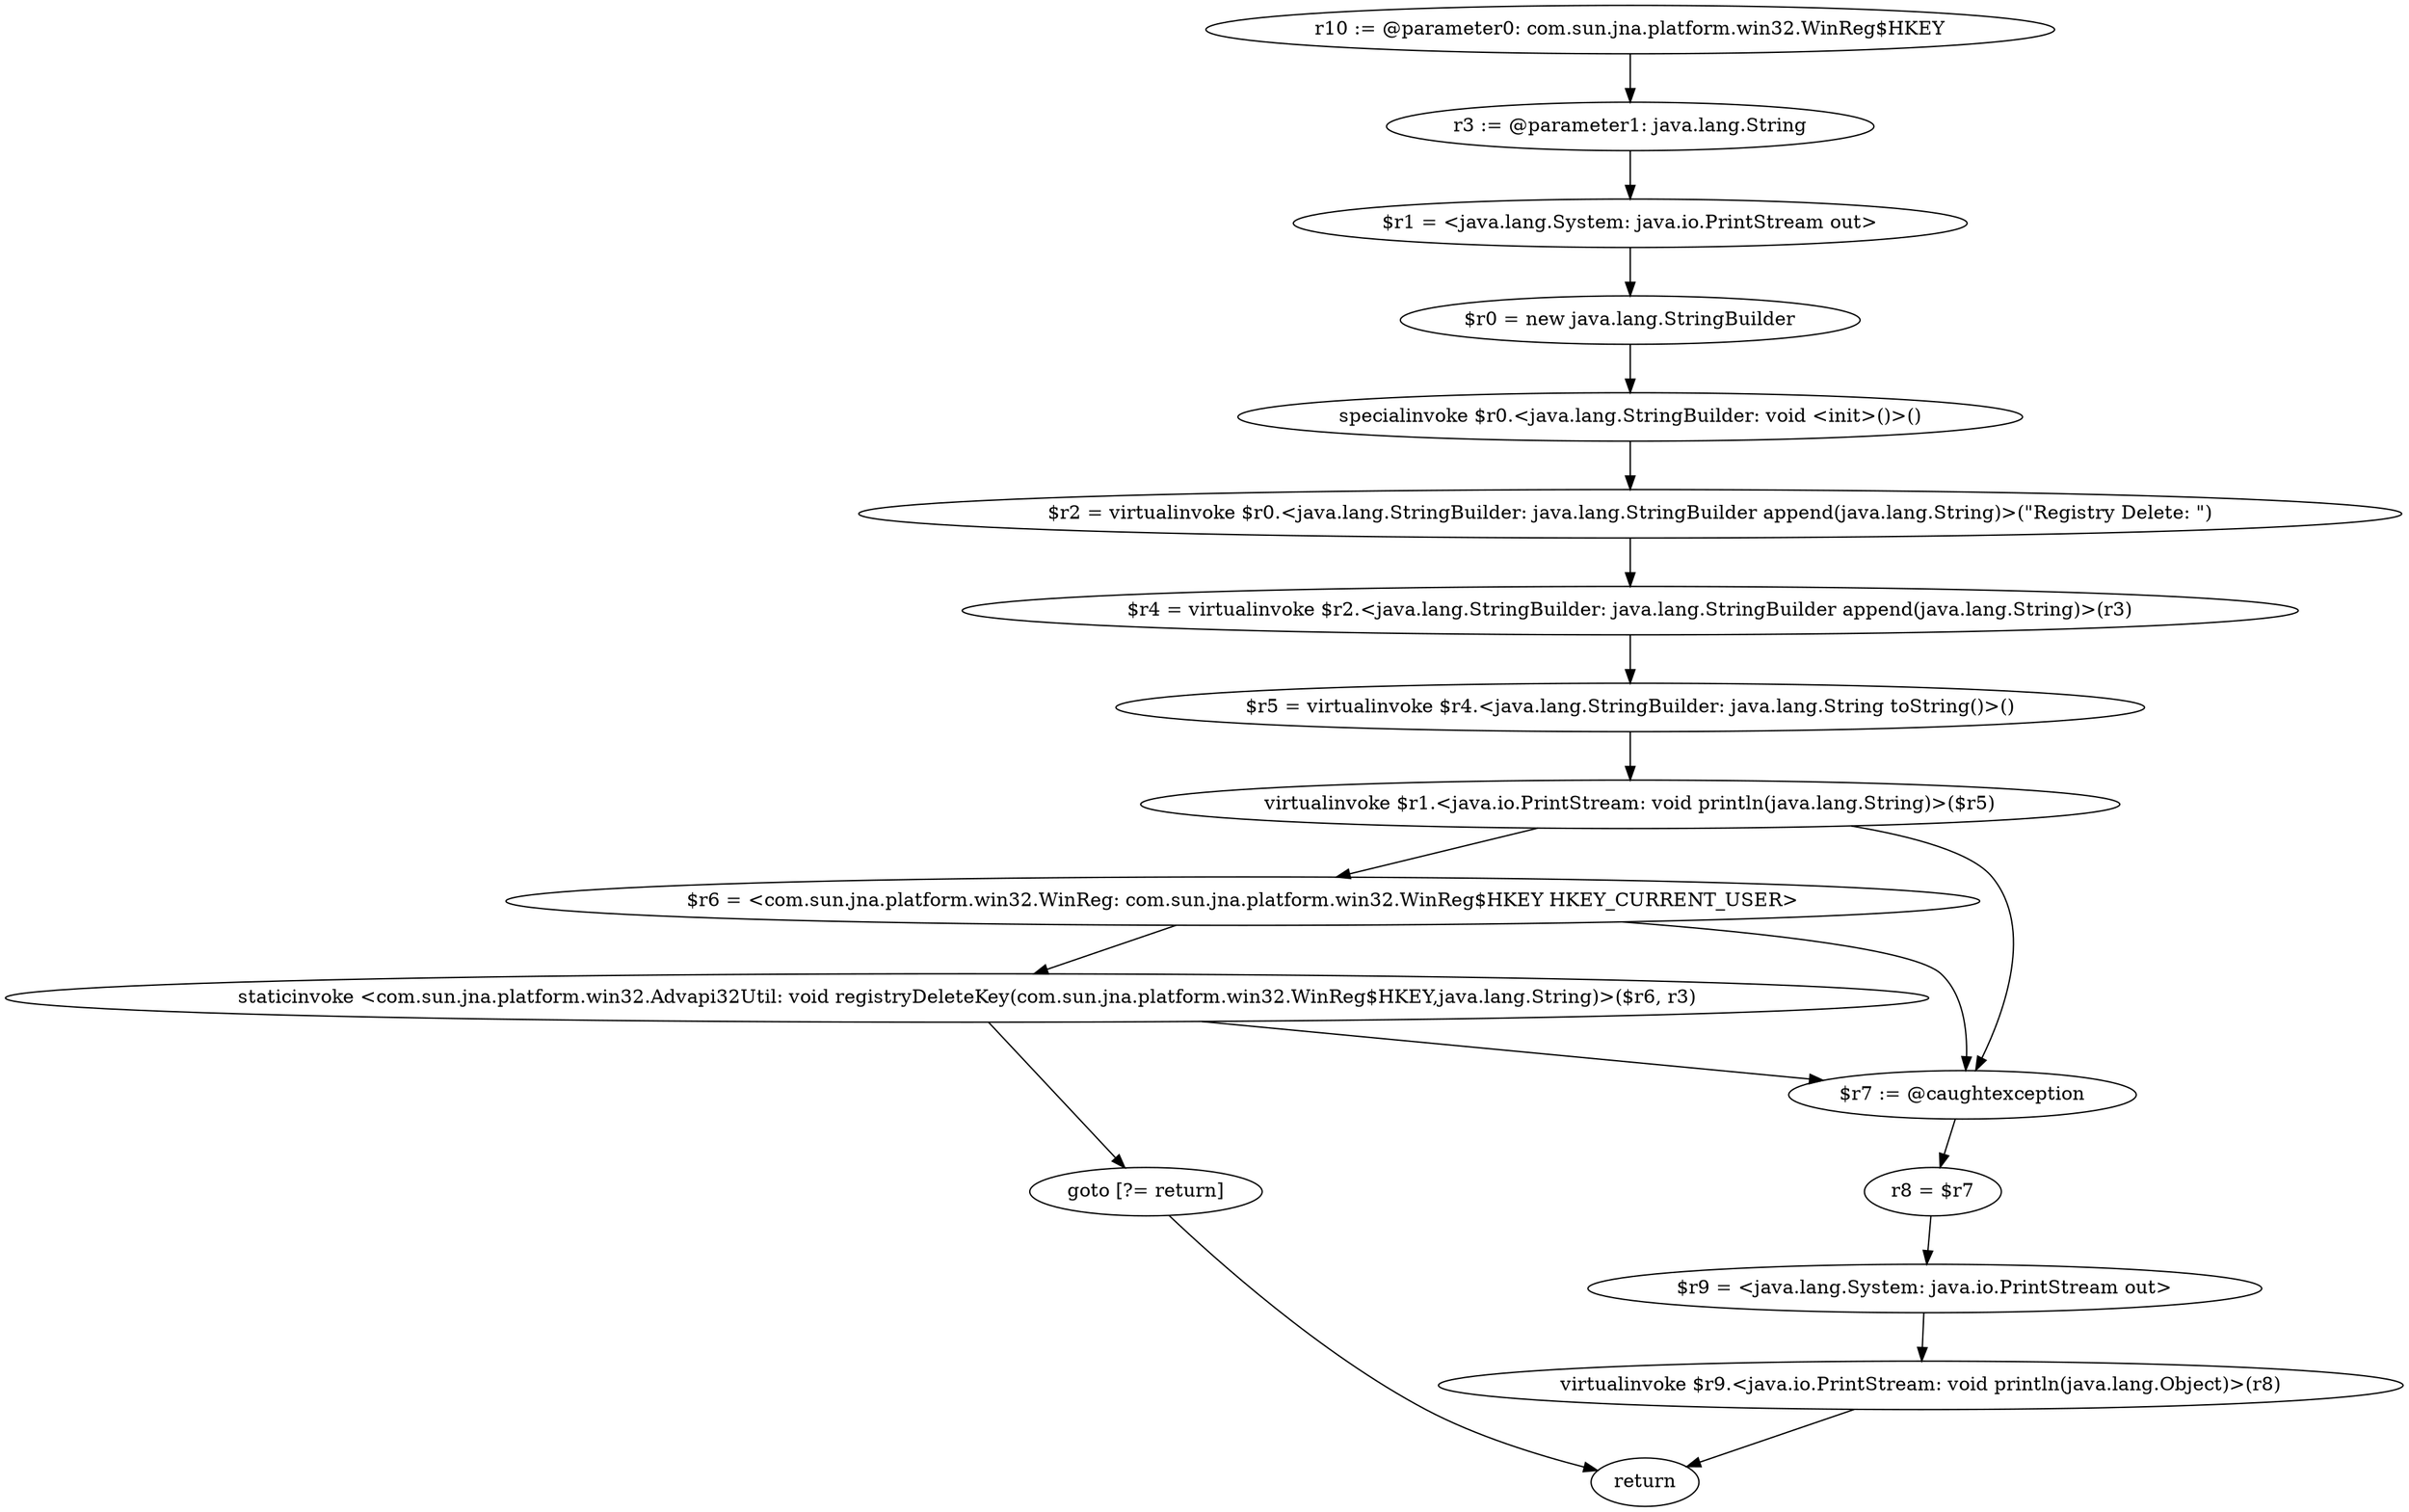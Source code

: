 digraph "unitGraph" {
    "r10 := @parameter0: com.sun.jna.platform.win32.WinReg$HKEY"
    "r3 := @parameter1: java.lang.String"
    "$r1 = <java.lang.System: java.io.PrintStream out>"
    "$r0 = new java.lang.StringBuilder"
    "specialinvoke $r0.<java.lang.StringBuilder: void <init>()>()"
    "$r2 = virtualinvoke $r0.<java.lang.StringBuilder: java.lang.StringBuilder append(java.lang.String)>(\"Registry Delete: \")"
    "$r4 = virtualinvoke $r2.<java.lang.StringBuilder: java.lang.StringBuilder append(java.lang.String)>(r3)"
    "$r5 = virtualinvoke $r4.<java.lang.StringBuilder: java.lang.String toString()>()"
    "virtualinvoke $r1.<java.io.PrintStream: void println(java.lang.String)>($r5)"
    "$r6 = <com.sun.jna.platform.win32.WinReg: com.sun.jna.platform.win32.WinReg$HKEY HKEY_CURRENT_USER>"
    "staticinvoke <com.sun.jna.platform.win32.Advapi32Util: void registryDeleteKey(com.sun.jna.platform.win32.WinReg$HKEY,java.lang.String)>($r6, r3)"
    "goto [?= return]"
    "$r7 := @caughtexception"
    "r8 = $r7"
    "$r9 = <java.lang.System: java.io.PrintStream out>"
    "virtualinvoke $r9.<java.io.PrintStream: void println(java.lang.Object)>(r8)"
    "return"
    "r10 := @parameter0: com.sun.jna.platform.win32.WinReg$HKEY"->"r3 := @parameter1: java.lang.String";
    "r3 := @parameter1: java.lang.String"->"$r1 = <java.lang.System: java.io.PrintStream out>";
    "$r1 = <java.lang.System: java.io.PrintStream out>"->"$r0 = new java.lang.StringBuilder";
    "$r0 = new java.lang.StringBuilder"->"specialinvoke $r0.<java.lang.StringBuilder: void <init>()>()";
    "specialinvoke $r0.<java.lang.StringBuilder: void <init>()>()"->"$r2 = virtualinvoke $r0.<java.lang.StringBuilder: java.lang.StringBuilder append(java.lang.String)>(\"Registry Delete: \")";
    "$r2 = virtualinvoke $r0.<java.lang.StringBuilder: java.lang.StringBuilder append(java.lang.String)>(\"Registry Delete: \")"->"$r4 = virtualinvoke $r2.<java.lang.StringBuilder: java.lang.StringBuilder append(java.lang.String)>(r3)";
    "$r4 = virtualinvoke $r2.<java.lang.StringBuilder: java.lang.StringBuilder append(java.lang.String)>(r3)"->"$r5 = virtualinvoke $r4.<java.lang.StringBuilder: java.lang.String toString()>()";
    "$r5 = virtualinvoke $r4.<java.lang.StringBuilder: java.lang.String toString()>()"->"virtualinvoke $r1.<java.io.PrintStream: void println(java.lang.String)>($r5)";
    "virtualinvoke $r1.<java.io.PrintStream: void println(java.lang.String)>($r5)"->"$r6 = <com.sun.jna.platform.win32.WinReg: com.sun.jna.platform.win32.WinReg$HKEY HKEY_CURRENT_USER>";
    "virtualinvoke $r1.<java.io.PrintStream: void println(java.lang.String)>($r5)"->"$r7 := @caughtexception";
    "$r6 = <com.sun.jna.platform.win32.WinReg: com.sun.jna.platform.win32.WinReg$HKEY HKEY_CURRENT_USER>"->"staticinvoke <com.sun.jna.platform.win32.Advapi32Util: void registryDeleteKey(com.sun.jna.platform.win32.WinReg$HKEY,java.lang.String)>($r6, r3)";
    "$r6 = <com.sun.jna.platform.win32.WinReg: com.sun.jna.platform.win32.WinReg$HKEY HKEY_CURRENT_USER>"->"$r7 := @caughtexception";
    "staticinvoke <com.sun.jna.platform.win32.Advapi32Util: void registryDeleteKey(com.sun.jna.platform.win32.WinReg$HKEY,java.lang.String)>($r6, r3)"->"goto [?= return]";
    "staticinvoke <com.sun.jna.platform.win32.Advapi32Util: void registryDeleteKey(com.sun.jna.platform.win32.WinReg$HKEY,java.lang.String)>($r6, r3)"->"$r7 := @caughtexception";
    "goto [?= return]"->"return";
    "$r7 := @caughtexception"->"r8 = $r7";
    "r8 = $r7"->"$r9 = <java.lang.System: java.io.PrintStream out>";
    "$r9 = <java.lang.System: java.io.PrintStream out>"->"virtualinvoke $r9.<java.io.PrintStream: void println(java.lang.Object)>(r8)";
    "virtualinvoke $r9.<java.io.PrintStream: void println(java.lang.Object)>(r8)"->"return";
}

